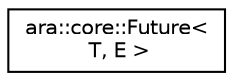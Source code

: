 digraph "Graphical Class Hierarchy"
{
 // LATEX_PDF_SIZE
  edge [fontname="Helvetica",fontsize="10",labelfontname="Helvetica",labelfontsize="10"];
  node [fontname="Helvetica",fontsize="10",shape=record];
  rankdir="LR";
  Node0 [label="ara::core::Future\<\l T, E \>",height=0.2,width=0.4,color="black", fillcolor="white", style="filled",URL="$classara_1_1core_1_1Future.html",tooltip="Provides ara::core specific Future operations to collect the results of an asynchronous call."];
}
